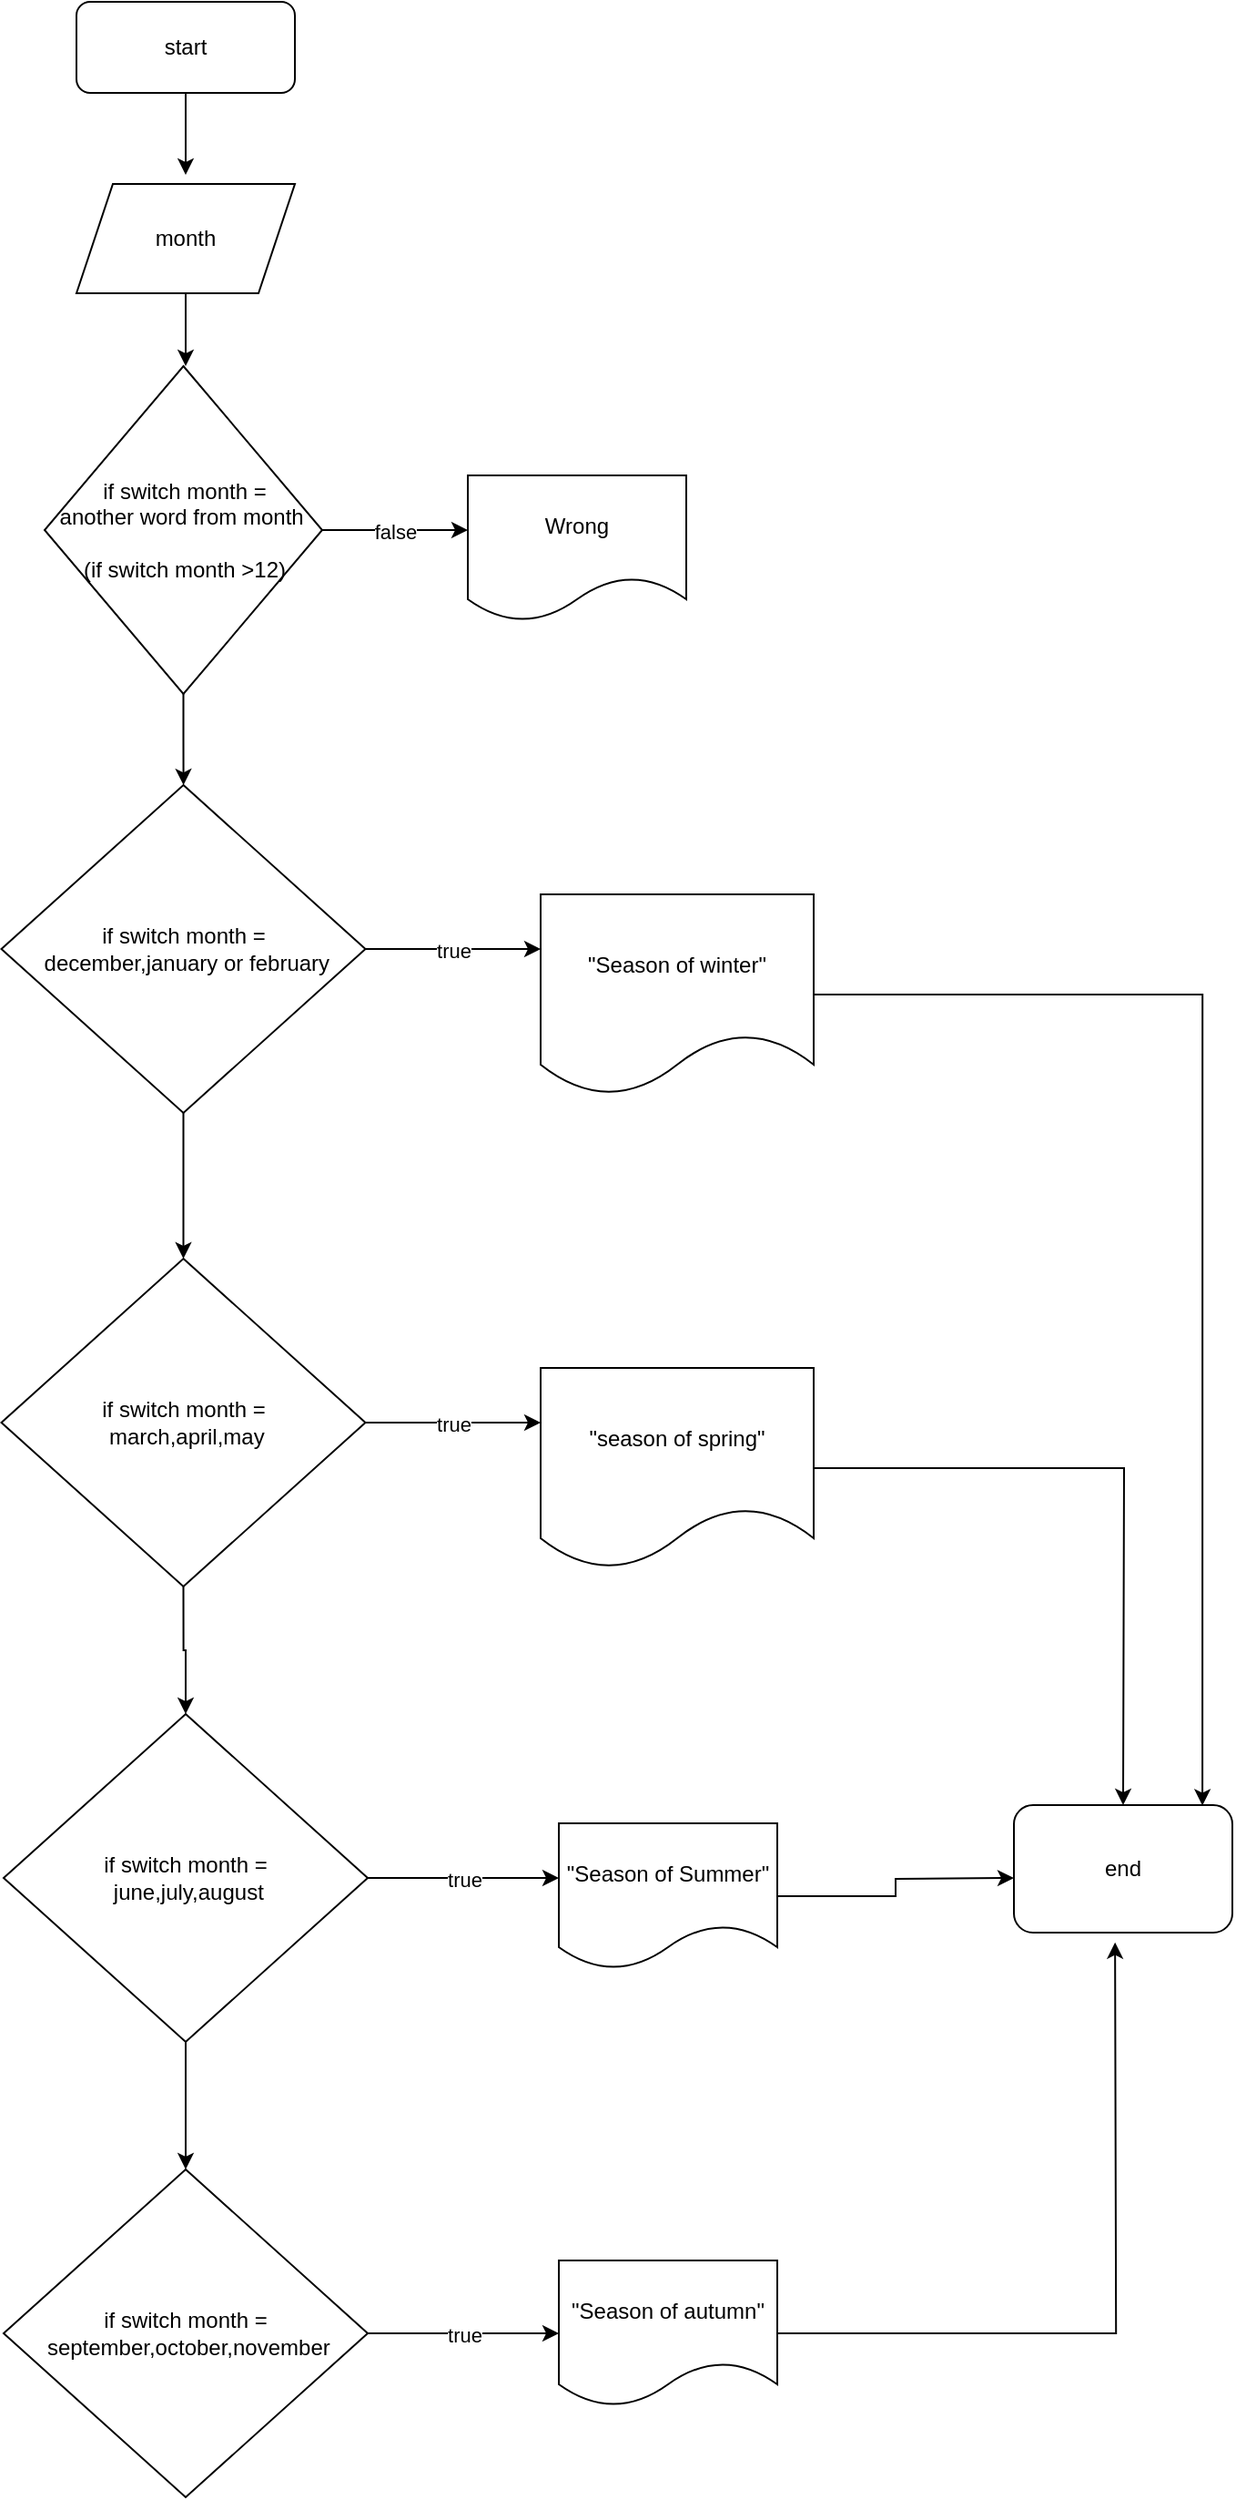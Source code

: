 <mxfile version="20.5.1" type="device"><diagram id="EUr5ufsmUV4OSWg6Lf67" name="Page-1"><mxGraphModel dx="1038" dy="579" grid="1" gridSize="10" guides="1" tooltips="1" connect="1" arrows="1" fold="1" page="1" pageScale="1" pageWidth="850" pageHeight="1100" math="0" shadow="0"><root><mxCell id="0"/><mxCell id="1" parent="0"/><mxCell id="lBQgshPkW3EqNWROxpOK-3" style="edgeStyle=orthogonalEdgeStyle;rounded=0;orthogonalLoop=1;jettySize=auto;html=1;" edge="1" parent="1" source="lBQgshPkW3EqNWROxpOK-1"><mxGeometry relative="1" as="geometry"><mxPoint x="365" y="135" as="targetPoint"/></mxGeometry></mxCell><mxCell id="lBQgshPkW3EqNWROxpOK-1" value="start&lt;br&gt;" style="rounded=1;whiteSpace=wrap;html=1;" vertex="1" parent="1"><mxGeometry x="305" y="40" width="120" height="50" as="geometry"/></mxCell><mxCell id="lBQgshPkW3EqNWROxpOK-5" style="edgeStyle=orthogonalEdgeStyle;rounded=0;orthogonalLoop=1;jettySize=auto;html=1;" edge="1" parent="1"><mxGeometry relative="1" as="geometry"><mxPoint x="365" y="185" as="sourcePoint"/><mxPoint x="365" y="240" as="targetPoint"/></mxGeometry></mxCell><mxCell id="lBQgshPkW3EqNWROxpOK-7" value="month" style="shape=parallelogram;perimeter=parallelogramPerimeter;whiteSpace=wrap;html=1;fixedSize=1;" vertex="1" parent="1"><mxGeometry x="305" y="140" width="120" height="60" as="geometry"/></mxCell><mxCell id="lBQgshPkW3EqNWROxpOK-10" value="false" style="edgeStyle=orthogonalEdgeStyle;rounded=0;orthogonalLoop=1;jettySize=auto;html=1;" edge="1" parent="1" source="lBQgshPkW3EqNWROxpOK-8"><mxGeometry relative="1" as="geometry"><mxPoint x="520" y="330" as="targetPoint"/></mxGeometry></mxCell><mxCell id="lBQgshPkW3EqNWROxpOK-14" style="edgeStyle=orthogonalEdgeStyle;rounded=0;orthogonalLoop=1;jettySize=auto;html=1;" edge="1" parent="1" source="lBQgshPkW3EqNWROxpOK-8" target="lBQgshPkW3EqNWROxpOK-13"><mxGeometry relative="1" as="geometry"/></mxCell><mxCell id="lBQgshPkW3EqNWROxpOK-8" value="if switch month =&lt;br&gt;another word from month&amp;nbsp;&lt;br&gt;&lt;br&gt;(if switch month &amp;gt;12)" style="rhombus;whiteSpace=wrap;html=1;" vertex="1" parent="1"><mxGeometry x="287.5" y="240" width="152.5" height="180" as="geometry"/></mxCell><mxCell id="lBQgshPkW3EqNWROxpOK-12" value="Wrong" style="shape=document;whiteSpace=wrap;html=1;boundedLbl=1;" vertex="1" parent="1"><mxGeometry x="520" y="300" width="120" height="80" as="geometry"/></mxCell><mxCell id="lBQgshPkW3EqNWROxpOK-16" value="true" style="edgeStyle=orthogonalEdgeStyle;rounded=0;orthogonalLoop=1;jettySize=auto;html=1;" edge="1" parent="1" source="lBQgshPkW3EqNWROxpOK-13"><mxGeometry relative="1" as="geometry"><mxPoint x="560" y="560" as="targetPoint"/></mxGeometry></mxCell><mxCell id="lBQgshPkW3EqNWROxpOK-19" style="edgeStyle=orthogonalEdgeStyle;rounded=0;orthogonalLoop=1;jettySize=auto;html=1;exitX=0.5;exitY=1;exitDx=0;exitDy=0;" edge="1" parent="1" source="lBQgshPkW3EqNWROxpOK-13" target="lBQgshPkW3EqNWROxpOK-18"><mxGeometry relative="1" as="geometry"/></mxCell><mxCell id="lBQgshPkW3EqNWROxpOK-13" value="if switch month =&lt;br&gt;&amp;nbsp;december,january or february" style="rhombus;whiteSpace=wrap;html=1;" vertex="1" parent="1"><mxGeometry x="263.75" y="470" width="200" height="180" as="geometry"/></mxCell><mxCell id="lBQgshPkW3EqNWROxpOK-42" style="edgeStyle=orthogonalEdgeStyle;rounded=0;orthogonalLoop=1;jettySize=auto;html=1;exitX=1;exitY=0.5;exitDx=0;exitDy=0;entryX=0.863;entryY=0.003;entryDx=0;entryDy=0;entryPerimeter=0;" edge="1" parent="1" source="lBQgshPkW3EqNWROxpOK-17" target="lBQgshPkW3EqNWROxpOK-41"><mxGeometry relative="1" as="geometry"/></mxCell><mxCell id="lBQgshPkW3EqNWROxpOK-17" value="&quot;Season of winter&quot;" style="shape=document;whiteSpace=wrap;html=1;boundedLbl=1;" vertex="1" parent="1"><mxGeometry x="560" y="530" width="150" height="110" as="geometry"/></mxCell><mxCell id="lBQgshPkW3EqNWROxpOK-21" value="true" style="edgeStyle=orthogonalEdgeStyle;rounded=0;orthogonalLoop=1;jettySize=auto;html=1;exitX=1;exitY=0.5;exitDx=0;exitDy=0;" edge="1" parent="1" source="lBQgshPkW3EqNWROxpOK-18"><mxGeometry relative="1" as="geometry"><mxPoint x="560" y="820" as="targetPoint"/></mxGeometry></mxCell><mxCell id="lBQgshPkW3EqNWROxpOK-24" style="edgeStyle=orthogonalEdgeStyle;rounded=0;orthogonalLoop=1;jettySize=auto;html=1;exitX=0.5;exitY=1;exitDx=0;exitDy=0;" edge="1" parent="1" source="lBQgshPkW3EqNWROxpOK-18" target="lBQgshPkW3EqNWROxpOK-23"><mxGeometry relative="1" as="geometry"/></mxCell><mxCell id="lBQgshPkW3EqNWROxpOK-18" value="if switch month =&lt;br&gt;&amp;nbsp;march,april,may" style="rhombus;whiteSpace=wrap;html=1;" vertex="1" parent="1"><mxGeometry x="263.75" y="730" width="200" height="180" as="geometry"/></mxCell><mxCell id="lBQgshPkW3EqNWROxpOK-34" style="edgeStyle=orthogonalEdgeStyle;rounded=0;orthogonalLoop=1;jettySize=auto;html=1;entryX=0.5;entryY=0;entryDx=0;entryDy=0;" edge="1" parent="1" source="lBQgshPkW3EqNWROxpOK-22"><mxGeometry relative="1" as="geometry"><mxPoint x="880" y="1030" as="targetPoint"/></mxGeometry></mxCell><mxCell id="lBQgshPkW3EqNWROxpOK-22" value="&quot;season of spring&quot;" style="shape=document;whiteSpace=wrap;html=1;boundedLbl=1;" vertex="1" parent="1"><mxGeometry x="560" y="790" width="150" height="110" as="geometry"/></mxCell><mxCell id="lBQgshPkW3EqNWROxpOK-26" value="true" style="edgeStyle=orthogonalEdgeStyle;rounded=0;orthogonalLoop=1;jettySize=auto;html=1;" edge="1" parent="1" source="lBQgshPkW3EqNWROxpOK-23"><mxGeometry relative="1" as="geometry"><mxPoint x="570" y="1070" as="targetPoint"/></mxGeometry></mxCell><mxCell id="lBQgshPkW3EqNWROxpOK-29" style="edgeStyle=orthogonalEdgeStyle;rounded=0;orthogonalLoop=1;jettySize=auto;html=1;exitX=0.5;exitY=1;exitDx=0;exitDy=0;" edge="1" parent="1" source="lBQgshPkW3EqNWROxpOK-23" target="lBQgshPkW3EqNWROxpOK-28"><mxGeometry relative="1" as="geometry"/></mxCell><mxCell id="lBQgshPkW3EqNWROxpOK-23" value="if switch month =&lt;br&gt;&amp;nbsp;june,july,august" style="rhombus;whiteSpace=wrap;html=1;" vertex="1" parent="1"><mxGeometry x="265" y="980" width="200" height="180" as="geometry"/></mxCell><mxCell id="lBQgshPkW3EqNWROxpOK-36" style="edgeStyle=orthogonalEdgeStyle;rounded=0;orthogonalLoop=1;jettySize=auto;html=1;exitX=1;exitY=0.5;exitDx=0;exitDy=0;" edge="1" parent="1" source="lBQgshPkW3EqNWROxpOK-27"><mxGeometry relative="1" as="geometry"><mxPoint x="820" y="1070" as="targetPoint"/></mxGeometry></mxCell><mxCell id="lBQgshPkW3EqNWROxpOK-27" value="&quot;Season of Summer&quot;" style="shape=document;whiteSpace=wrap;html=1;boundedLbl=1;" vertex="1" parent="1"><mxGeometry x="570" y="1040" width="120" height="80" as="geometry"/></mxCell><mxCell id="lBQgshPkW3EqNWROxpOK-31" value="true" style="edgeStyle=orthogonalEdgeStyle;rounded=0;orthogonalLoop=1;jettySize=auto;html=1;" edge="1" parent="1" source="lBQgshPkW3EqNWROxpOK-28"><mxGeometry relative="1" as="geometry"><mxPoint x="570" y="1320" as="targetPoint"/></mxGeometry></mxCell><mxCell id="lBQgshPkW3EqNWROxpOK-28" value="if switch month =&lt;br&gt;&amp;nbsp;september,october,november" style="rhombus;whiteSpace=wrap;html=1;" vertex="1" parent="1"><mxGeometry x="265" y="1230" width="200" height="180" as="geometry"/></mxCell><mxCell id="lBQgshPkW3EqNWROxpOK-40" style="edgeStyle=orthogonalEdgeStyle;rounded=0;orthogonalLoop=1;jettySize=auto;html=1;exitX=1;exitY=0.5;exitDx=0;exitDy=0;entryX=0.463;entryY=0.942;entryDx=0;entryDy=0;entryPerimeter=0;" edge="1" parent="1" source="lBQgshPkW3EqNWROxpOK-32"><mxGeometry relative="1" as="geometry"><mxPoint x="875.56" y="1105.36" as="targetPoint"/></mxGeometry></mxCell><mxCell id="lBQgshPkW3EqNWROxpOK-32" value="&quot;Season of autumn&quot;" style="shape=document;whiteSpace=wrap;html=1;boundedLbl=1;" vertex="1" parent="1"><mxGeometry x="570" y="1280" width="120" height="80" as="geometry"/></mxCell><mxCell id="lBQgshPkW3EqNWROxpOK-41" value="end" style="rounded=1;whiteSpace=wrap;html=1;" vertex="1" parent="1"><mxGeometry x="820" y="1030" width="120" height="70" as="geometry"/></mxCell></root></mxGraphModel></diagram></mxfile>